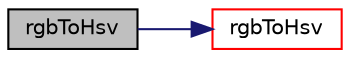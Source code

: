 digraph "rgbToHsv"
{
  bgcolor="transparent";
  edge [fontname="Helvetica",fontsize="10",labelfontname="Helvetica",labelfontsize="10"];
  node [fontname="Helvetica",fontsize="10",shape=record];
  rankdir="LR";
  Node1 [label="rgbToHsv",height=0.2,width=0.4,color="black", fillcolor="grey75", style="filled" fontcolor="black"];
  Node1 -> Node2 [color="midnightblue",fontsize="10",style="solid",fontname="Helvetica"];
  Node2 [label="rgbToHsv",height=0.2,width=0.4,color="red",URL="$namespaceFoam_1_1colourTools.html#a7c9e10146a11c3486b21fbaedfb2b07f",tooltip="Convert RGB to HSV. "];
}
